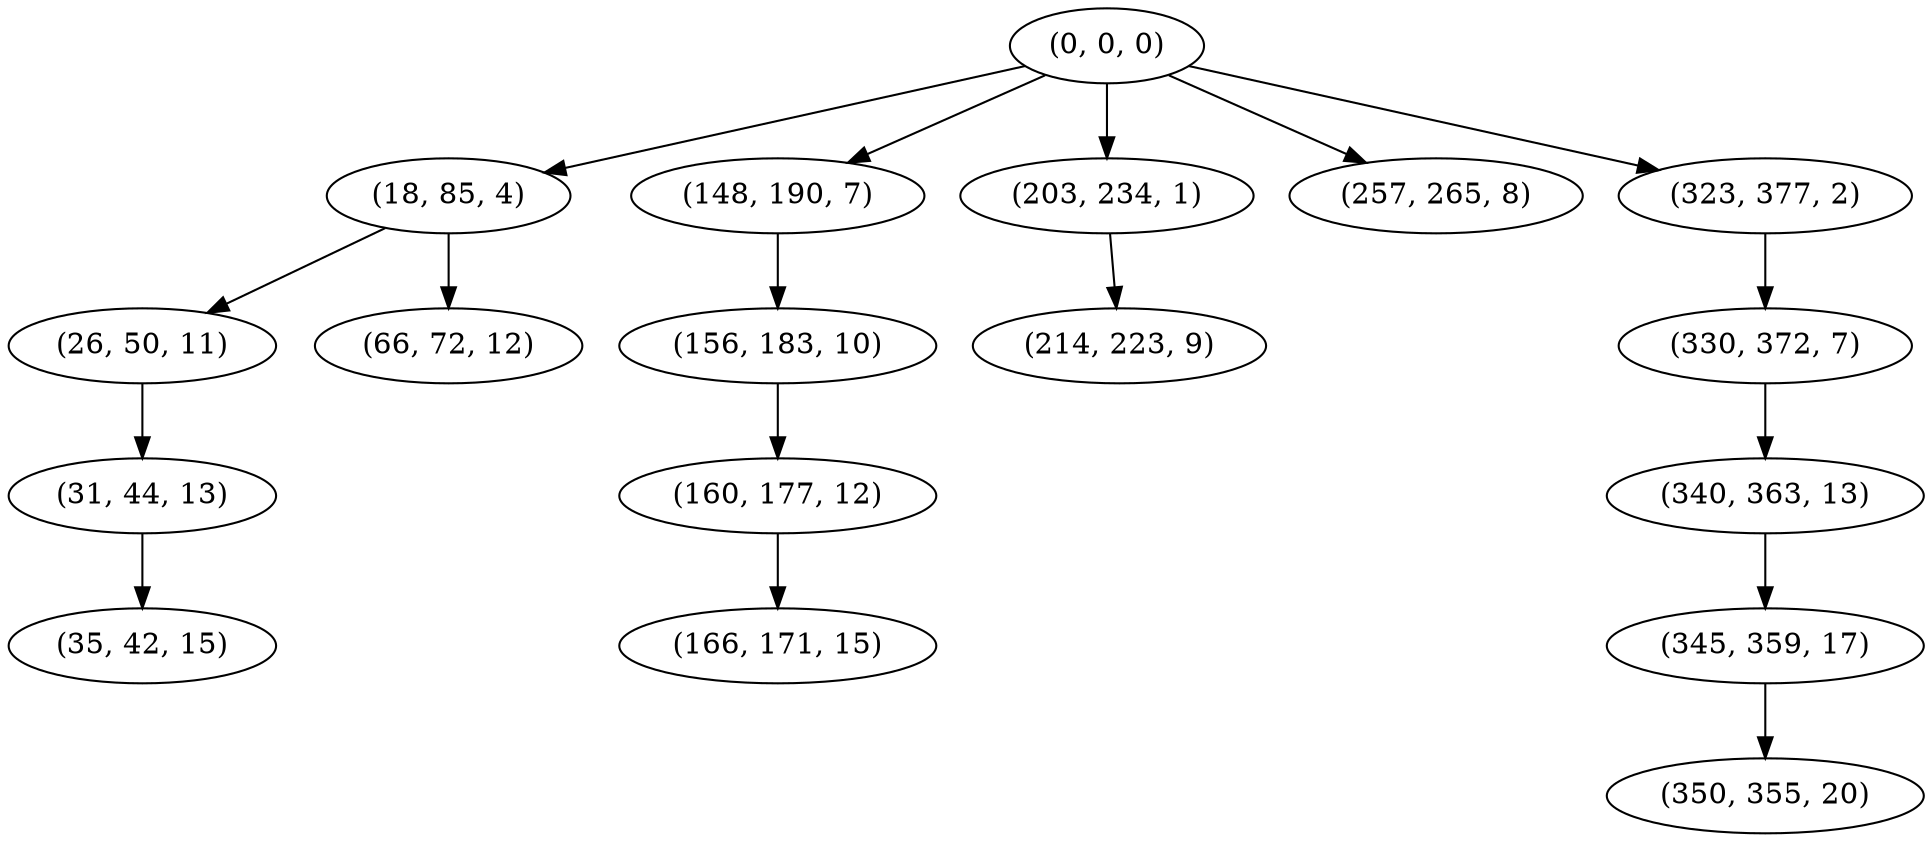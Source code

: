 digraph tree {
    "(0, 0, 0)";
    "(18, 85, 4)";
    "(26, 50, 11)";
    "(31, 44, 13)";
    "(35, 42, 15)";
    "(66, 72, 12)";
    "(148, 190, 7)";
    "(156, 183, 10)";
    "(160, 177, 12)";
    "(166, 171, 15)";
    "(203, 234, 1)";
    "(214, 223, 9)";
    "(257, 265, 8)";
    "(323, 377, 2)";
    "(330, 372, 7)";
    "(340, 363, 13)";
    "(345, 359, 17)";
    "(350, 355, 20)";
    "(0, 0, 0)" -> "(18, 85, 4)";
    "(0, 0, 0)" -> "(148, 190, 7)";
    "(0, 0, 0)" -> "(203, 234, 1)";
    "(0, 0, 0)" -> "(257, 265, 8)";
    "(0, 0, 0)" -> "(323, 377, 2)";
    "(18, 85, 4)" -> "(26, 50, 11)";
    "(18, 85, 4)" -> "(66, 72, 12)";
    "(26, 50, 11)" -> "(31, 44, 13)";
    "(31, 44, 13)" -> "(35, 42, 15)";
    "(148, 190, 7)" -> "(156, 183, 10)";
    "(156, 183, 10)" -> "(160, 177, 12)";
    "(160, 177, 12)" -> "(166, 171, 15)";
    "(203, 234, 1)" -> "(214, 223, 9)";
    "(323, 377, 2)" -> "(330, 372, 7)";
    "(330, 372, 7)" -> "(340, 363, 13)";
    "(340, 363, 13)" -> "(345, 359, 17)";
    "(345, 359, 17)" -> "(350, 355, 20)";
}
